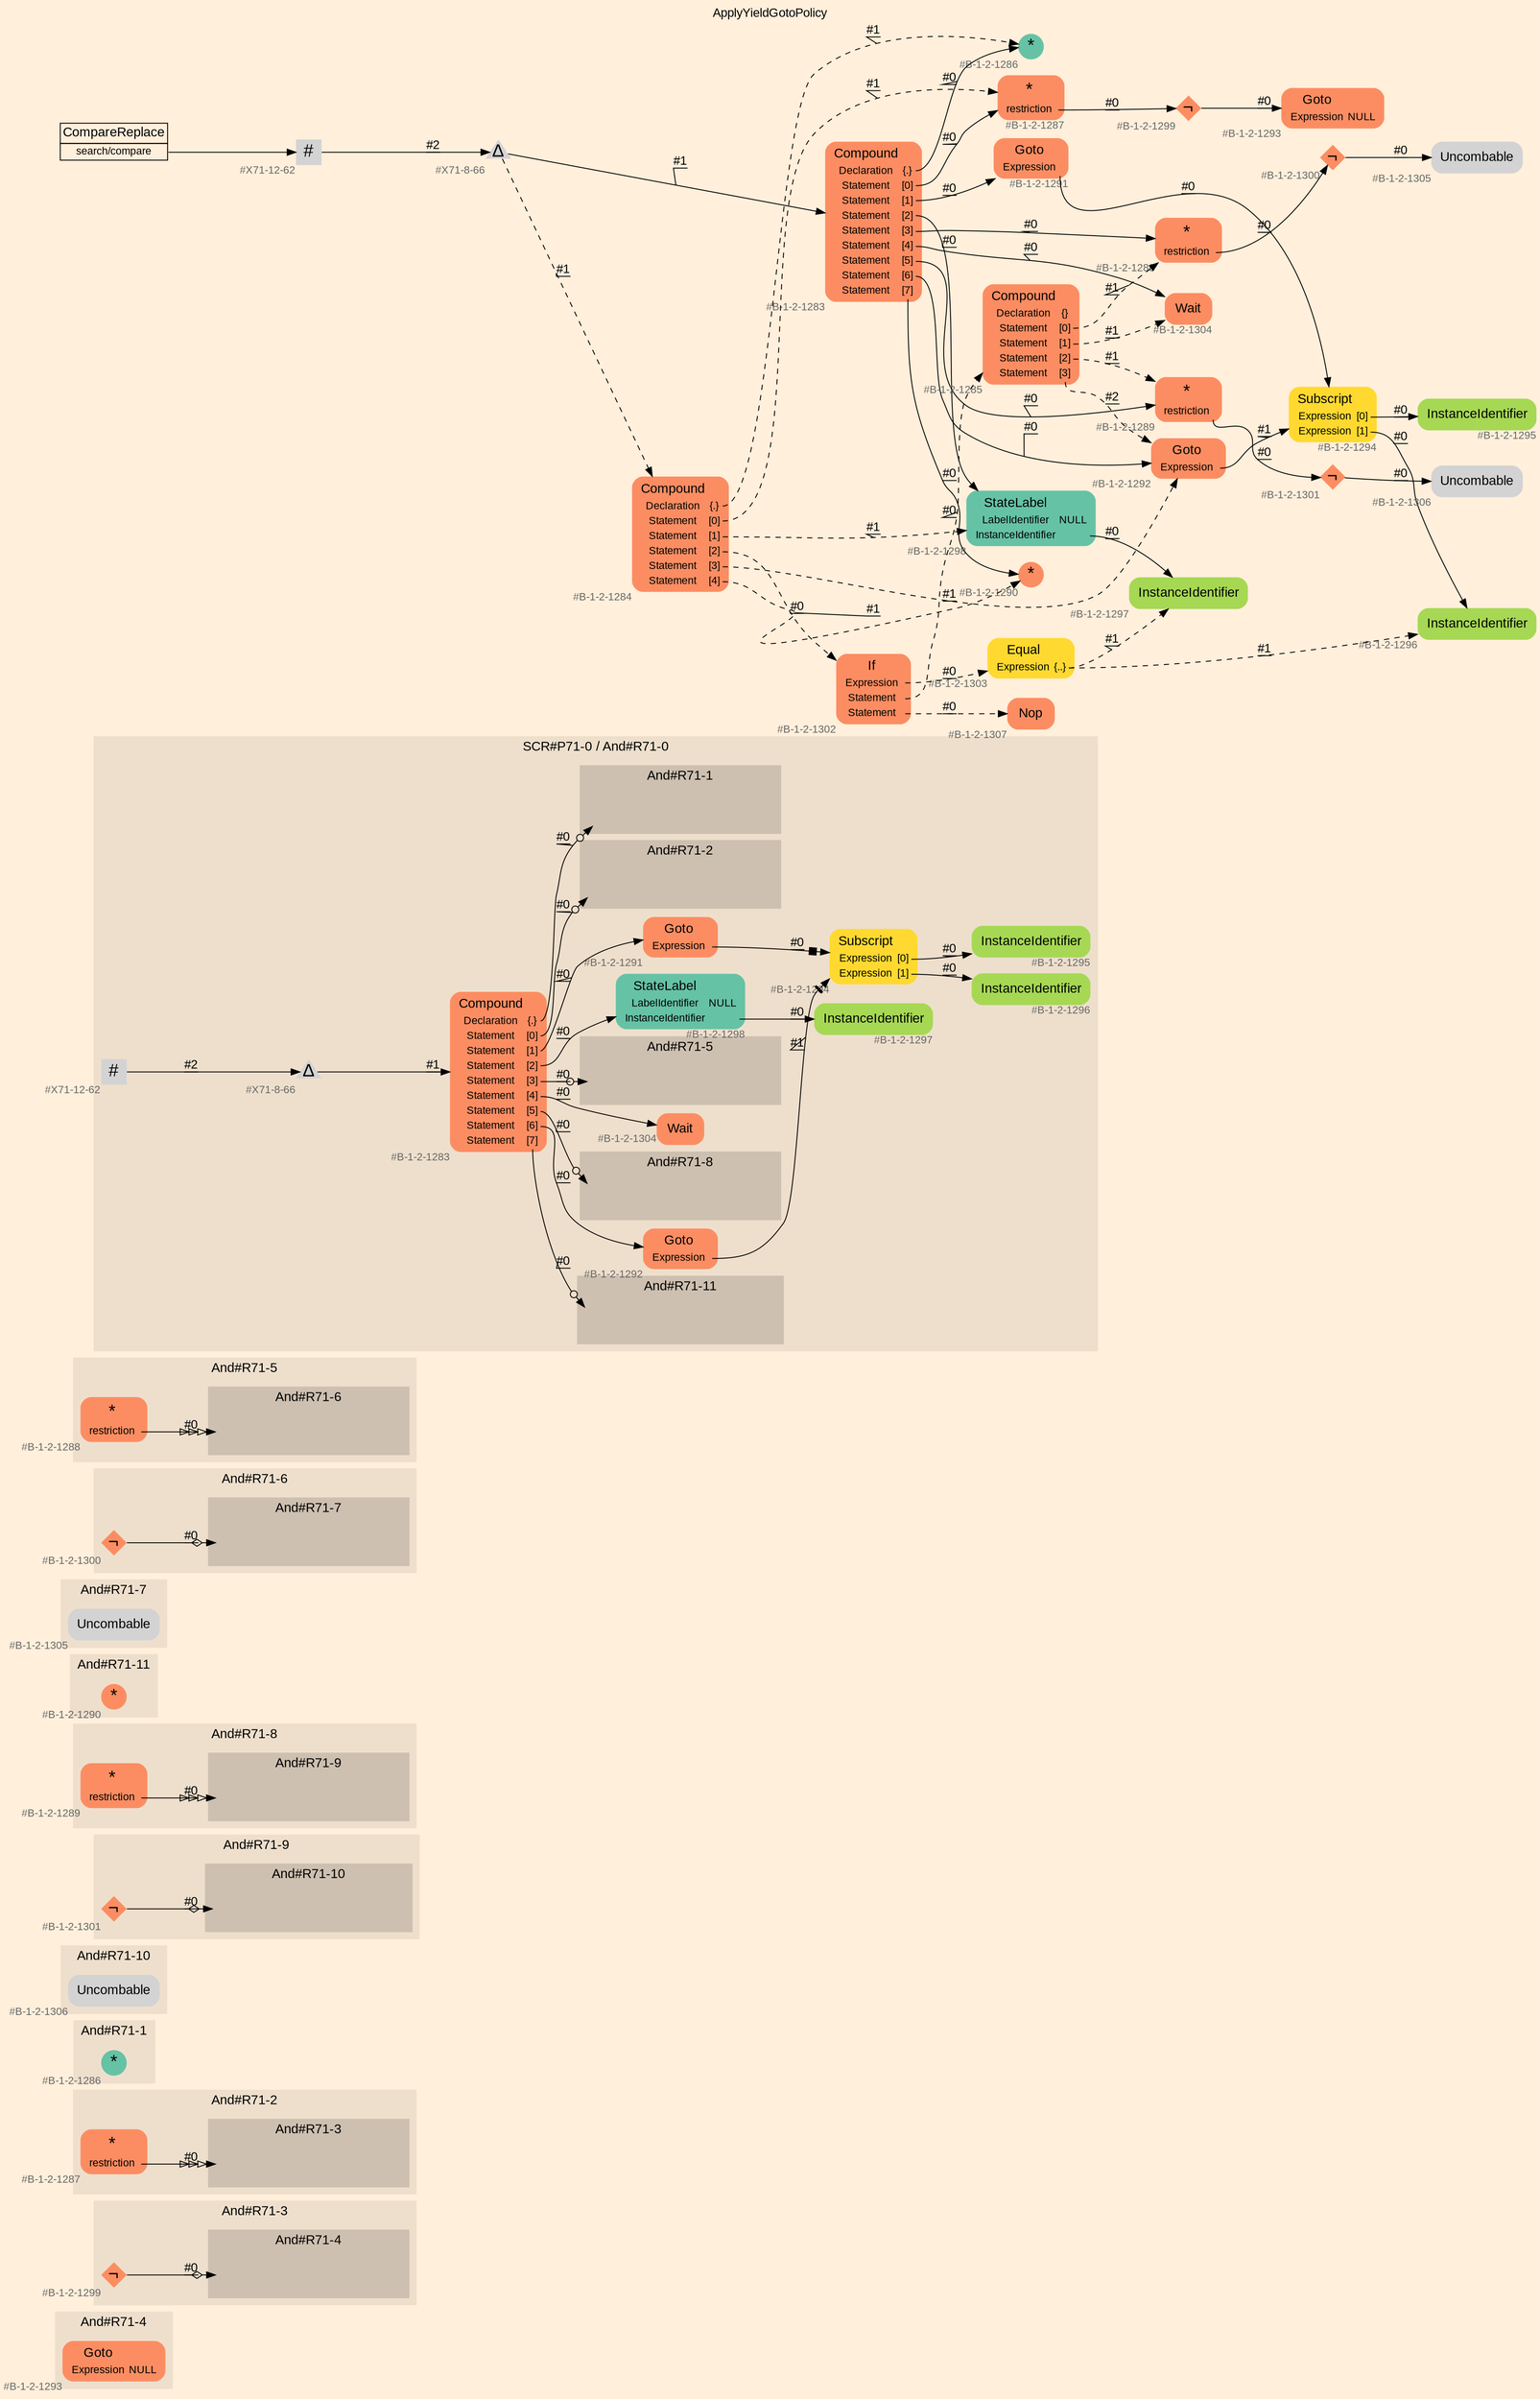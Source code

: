 digraph "ApplyYieldGotoPolicy" {
label = "ApplyYieldGotoPolicy"
labelloc = t
graph [
    rankdir = "LR"
    ranksep = 0.3
    bgcolor = antiquewhite1
    color = black
    fontcolor = black
    fontname = "Arial"
];
node [
    fontname = "Arial"
];
edge [
    fontname = "Arial"
];

// -------------------- figure And#R71-4 --------------------
// -------- region And#R71-4 ----------
subgraph "clusterAnd#R71-4" {
    label = "And#R71-4"
    style = "filled"
    color = antiquewhite2
    fontsize = "15"
    // -------- block And#R71-4/#B-1-2-1293 ----------
    "And#R71-4/#B-1-2-1293" [
        fillcolor = "/set28/2"
        xlabel = "#B-1-2-1293"
        fontsize = "12"
        fontcolor = grey40
        shape = "plaintext"
        label = <<TABLE BORDER="0" CELLBORDER="0" CELLSPACING="0">
         <TR><TD><FONT COLOR="black" POINT-SIZE="15">Goto</FONT></TD></TR>
         <TR><TD><FONT COLOR="black" POINT-SIZE="12">Expression</FONT></TD><TD PORT="port0"><FONT COLOR="black" POINT-SIZE="12">NULL</FONT></TD></TR>
        </TABLE>>
        style = "rounded,filled"
    ];
    
}


// -------------------- figure And#R71-3 --------------------
// -------- region And#R71-3 ----------
subgraph "clusterAnd#R71-3" {
    label = "And#R71-3"
    style = "filled"
    color = antiquewhite2
    fontsize = "15"
    // -------- block And#R71-3/#B-1-2-1299 ----------
    "And#R71-3/#B-1-2-1299" [
        fillcolor = "/set28/2"
        xlabel = "#B-1-2-1299"
        fontsize = "12"
        fontcolor = grey40
        shape = "diamond"
        label = <<FONT COLOR="black" POINT-SIZE="20">¬</FONT>>
        style = "filled"
        penwidth = 0.0
        fixedsize = true
        width = 0.4
        height = 0.4
    ];
    
    // -------- region And#R71-3/And#R71-4 ----------
    subgraph "clusterAnd#R71-3/And#R71-4" {
        label = "And#R71-4"
        style = "filled"
        color = antiquewhite3
        fontsize = "15"
        // -------- block And#R71-3/And#R71-4/#B-1-2-1293 ----------
        "And#R71-3/And#R71-4/#B-1-2-1293" [
            fillcolor = "/set28/2"
            xlabel = "#B-1-2-1293"
            fontsize = "12"
            fontcolor = grey40
            shape = "none"
            style = "invisible"
        ];
        
    }
    
}

"And#R71-3/#B-1-2-1299" -> "And#R71-3/And#R71-4/#B-1-2-1293" [
    arrowhead="normalnoneodiamond"
    label = "#0"
    decorate = true
    color = black
    fontcolor = black
];


// -------------------- figure And#R71-2 --------------------
// -------- region And#R71-2 ----------
subgraph "clusterAnd#R71-2" {
    label = "And#R71-2"
    style = "filled"
    color = antiquewhite2
    fontsize = "15"
    // -------- block And#R71-2/#B-1-2-1287 ----------
    "And#R71-2/#B-1-2-1287" [
        fillcolor = "/set28/2"
        xlabel = "#B-1-2-1287"
        fontsize = "12"
        fontcolor = grey40
        shape = "plaintext"
        label = <<TABLE BORDER="0" CELLBORDER="0" CELLSPACING="0">
         <TR><TD><FONT COLOR="black" POINT-SIZE="20">*</FONT></TD></TR>
         <TR><TD><FONT COLOR="black" POINT-SIZE="12">restriction</FONT></TD><TD PORT="port0"></TD></TR>
        </TABLE>>
        style = "rounded,filled"
    ];
    
    // -------- region And#R71-2/And#R71-3 ----------
    subgraph "clusterAnd#R71-2/And#R71-3" {
        label = "And#R71-3"
        style = "filled"
        color = antiquewhite3
        fontsize = "15"
        // -------- block And#R71-2/And#R71-3/#B-1-2-1299 ----------
        "And#R71-2/And#R71-3/#B-1-2-1299" [
            fillcolor = "/set28/2"
            xlabel = "#B-1-2-1299"
            fontsize = "12"
            fontcolor = grey40
            shape = "none"
            style = "invisible"
        ];
        
    }
    
}

"And#R71-2/#B-1-2-1287":port0 -> "And#R71-2/And#R71-3/#B-1-2-1299" [
    arrowhead="normalonormalonormalonormal"
    label = "#0"
    decorate = true
    color = black
    fontcolor = black
];


// -------------------- figure And#R71-1 --------------------
// -------- region And#R71-1 ----------
subgraph "clusterAnd#R71-1" {
    label = "And#R71-1"
    style = "filled"
    color = antiquewhite2
    fontsize = "15"
    // -------- block And#R71-1/#B-1-2-1286 ----------
    "And#R71-1/#B-1-2-1286" [
        fillcolor = "/set28/1"
        xlabel = "#B-1-2-1286"
        fontsize = "12"
        fontcolor = grey40
        shape = "circle"
        label = <<FONT COLOR="black" POINT-SIZE="20">*</FONT>>
        style = "filled"
        penwidth = 0.0
        fixedsize = true
        width = 0.4
        height = 0.4
    ];
    
}


// -------------------- figure And#R71-10 --------------------
// -------- region And#R71-10 ----------
subgraph "clusterAnd#R71-10" {
    label = "And#R71-10"
    style = "filled"
    color = antiquewhite2
    fontsize = "15"
    // -------- block And#R71-10/#B-1-2-1306 ----------
    "And#R71-10/#B-1-2-1306" [
        xlabel = "#B-1-2-1306"
        fontsize = "12"
        fontcolor = grey40
        shape = "plaintext"
        label = <<TABLE BORDER="0" CELLBORDER="0" CELLSPACING="0">
         <TR><TD><FONT COLOR="black" POINT-SIZE="15">Uncombable</FONT></TD></TR>
        </TABLE>>
        style = "rounded,filled"
    ];
    
}


// -------------------- figure And#R71-9 --------------------
// -------- region And#R71-9 ----------
subgraph "clusterAnd#R71-9" {
    label = "And#R71-9"
    style = "filled"
    color = antiquewhite2
    fontsize = "15"
    // -------- block And#R71-9/#B-1-2-1301 ----------
    "And#R71-9/#B-1-2-1301" [
        fillcolor = "/set28/2"
        xlabel = "#B-1-2-1301"
        fontsize = "12"
        fontcolor = grey40
        shape = "diamond"
        label = <<FONT COLOR="black" POINT-SIZE="20">¬</FONT>>
        style = "filled"
        penwidth = 0.0
        fixedsize = true
        width = 0.4
        height = 0.4
    ];
    
    // -------- region And#R71-9/And#R71-10 ----------
    subgraph "clusterAnd#R71-9/And#R71-10" {
        label = "And#R71-10"
        style = "filled"
        color = antiquewhite3
        fontsize = "15"
        // -------- block And#R71-9/And#R71-10/#B-1-2-1306 ----------
        "And#R71-9/And#R71-10/#B-1-2-1306" [
            xlabel = "#B-1-2-1306"
            fontsize = "12"
            fontcolor = grey40
            shape = "none"
            style = "invisible"
        ];
        
    }
    
}

"And#R71-9/#B-1-2-1301" -> "And#R71-9/And#R71-10/#B-1-2-1306" [
    arrowhead="normalnoneodiamond"
    label = "#0"
    decorate = true
    color = black
    fontcolor = black
];


// -------------------- figure And#R71-8 --------------------
// -------- region And#R71-8 ----------
subgraph "clusterAnd#R71-8" {
    label = "And#R71-8"
    style = "filled"
    color = antiquewhite2
    fontsize = "15"
    // -------- block And#R71-8/#B-1-2-1289 ----------
    "And#R71-8/#B-1-2-1289" [
        fillcolor = "/set28/2"
        xlabel = "#B-1-2-1289"
        fontsize = "12"
        fontcolor = grey40
        shape = "plaintext"
        label = <<TABLE BORDER="0" CELLBORDER="0" CELLSPACING="0">
         <TR><TD><FONT COLOR="black" POINT-SIZE="20">*</FONT></TD></TR>
         <TR><TD><FONT COLOR="black" POINT-SIZE="12">restriction</FONT></TD><TD PORT="port0"></TD></TR>
        </TABLE>>
        style = "rounded,filled"
    ];
    
    // -------- region And#R71-8/And#R71-9 ----------
    subgraph "clusterAnd#R71-8/And#R71-9" {
        label = "And#R71-9"
        style = "filled"
        color = antiquewhite3
        fontsize = "15"
        // -------- block And#R71-8/And#R71-9/#B-1-2-1301 ----------
        "And#R71-8/And#R71-9/#B-1-2-1301" [
            fillcolor = "/set28/2"
            xlabel = "#B-1-2-1301"
            fontsize = "12"
            fontcolor = grey40
            shape = "none"
            style = "invisible"
        ];
        
    }
    
}

"And#R71-8/#B-1-2-1289":port0 -> "And#R71-8/And#R71-9/#B-1-2-1301" [
    arrowhead="normalonormalonormalonormal"
    label = "#0"
    decorate = true
    color = black
    fontcolor = black
];


// -------------------- figure And#R71-11 --------------------
// -------- region And#R71-11 ----------
subgraph "clusterAnd#R71-11" {
    label = "And#R71-11"
    style = "filled"
    color = antiquewhite2
    fontsize = "15"
    // -------- block And#R71-11/#B-1-2-1290 ----------
    "And#R71-11/#B-1-2-1290" [
        fillcolor = "/set28/2"
        xlabel = "#B-1-2-1290"
        fontsize = "12"
        fontcolor = grey40
        shape = "circle"
        label = <<FONT COLOR="black" POINT-SIZE="20">*</FONT>>
        style = "filled"
        penwidth = 0.0
        fixedsize = true
        width = 0.4
        height = 0.4
    ];
    
}


// -------------------- figure And#R71-7 --------------------
// -------- region And#R71-7 ----------
subgraph "clusterAnd#R71-7" {
    label = "And#R71-7"
    style = "filled"
    color = antiquewhite2
    fontsize = "15"
    // -------- block And#R71-7/#B-1-2-1305 ----------
    "And#R71-7/#B-1-2-1305" [
        xlabel = "#B-1-2-1305"
        fontsize = "12"
        fontcolor = grey40
        shape = "plaintext"
        label = <<TABLE BORDER="0" CELLBORDER="0" CELLSPACING="0">
         <TR><TD><FONT COLOR="black" POINT-SIZE="15">Uncombable</FONT></TD></TR>
        </TABLE>>
        style = "rounded,filled"
    ];
    
}


// -------------------- figure And#R71-6 --------------------
// -------- region And#R71-6 ----------
subgraph "clusterAnd#R71-6" {
    label = "And#R71-6"
    style = "filled"
    color = antiquewhite2
    fontsize = "15"
    // -------- block And#R71-6/#B-1-2-1300 ----------
    "And#R71-6/#B-1-2-1300" [
        fillcolor = "/set28/2"
        xlabel = "#B-1-2-1300"
        fontsize = "12"
        fontcolor = grey40
        shape = "diamond"
        label = <<FONT COLOR="black" POINT-SIZE="20">¬</FONT>>
        style = "filled"
        penwidth = 0.0
        fixedsize = true
        width = 0.4
        height = 0.4
    ];
    
    // -------- region And#R71-6/And#R71-7 ----------
    subgraph "clusterAnd#R71-6/And#R71-7" {
        label = "And#R71-7"
        style = "filled"
        color = antiquewhite3
        fontsize = "15"
        // -------- block And#R71-6/And#R71-7/#B-1-2-1305 ----------
        "And#R71-6/And#R71-7/#B-1-2-1305" [
            xlabel = "#B-1-2-1305"
            fontsize = "12"
            fontcolor = grey40
            shape = "none"
            style = "invisible"
        ];
        
    }
    
}

"And#R71-6/#B-1-2-1300" -> "And#R71-6/And#R71-7/#B-1-2-1305" [
    arrowhead="normalnoneodiamond"
    label = "#0"
    decorate = true
    color = black
    fontcolor = black
];


// -------------------- figure And#R71-5 --------------------
// -------- region And#R71-5 ----------
subgraph "clusterAnd#R71-5" {
    label = "And#R71-5"
    style = "filled"
    color = antiquewhite2
    fontsize = "15"
    // -------- block And#R71-5/#B-1-2-1288 ----------
    "And#R71-5/#B-1-2-1288" [
        fillcolor = "/set28/2"
        xlabel = "#B-1-2-1288"
        fontsize = "12"
        fontcolor = grey40
        shape = "plaintext"
        label = <<TABLE BORDER="0" CELLBORDER="0" CELLSPACING="0">
         <TR><TD><FONT COLOR="black" POINT-SIZE="20">*</FONT></TD></TR>
         <TR><TD><FONT COLOR="black" POINT-SIZE="12">restriction</FONT></TD><TD PORT="port0"></TD></TR>
        </TABLE>>
        style = "rounded,filled"
    ];
    
    // -------- region And#R71-5/And#R71-6 ----------
    subgraph "clusterAnd#R71-5/And#R71-6" {
        label = "And#R71-6"
        style = "filled"
        color = antiquewhite3
        fontsize = "15"
        // -------- block And#R71-5/And#R71-6/#B-1-2-1300 ----------
        "And#R71-5/And#R71-6/#B-1-2-1300" [
            fillcolor = "/set28/2"
            xlabel = "#B-1-2-1300"
            fontsize = "12"
            fontcolor = grey40
            shape = "none"
            style = "invisible"
        ];
        
    }
    
}

"And#R71-5/#B-1-2-1288":port0 -> "And#R71-5/And#R71-6/#B-1-2-1300" [
    arrowhead="normalonormalonormalonormal"
    label = "#0"
    decorate = true
    color = black
    fontcolor = black
];


// -------------------- figure And#R71-0 --------------------
// -------- region And#R71-0 ----------
subgraph "clusterAnd#R71-0" {
    label = "SCR#P71-0 / And#R71-0"
    style = "filled"
    color = antiquewhite2
    fontsize = "15"
    // -------- block And#R71-0/#B-1-2-1297 ----------
    "And#R71-0/#B-1-2-1297" [
        fillcolor = "/set28/5"
        xlabel = "#B-1-2-1297"
        fontsize = "12"
        fontcolor = grey40
        shape = "plaintext"
        label = <<TABLE BORDER="0" CELLBORDER="0" CELLSPACING="0">
         <TR><TD><FONT COLOR="black" POINT-SIZE="15">InstanceIdentifier</FONT></TD></TR>
        </TABLE>>
        style = "rounded,filled"
    ];
    
    // -------- block And#R71-0/#B-1-2-1296 ----------
    "And#R71-0/#B-1-2-1296" [
        fillcolor = "/set28/5"
        xlabel = "#B-1-2-1296"
        fontsize = "12"
        fontcolor = grey40
        shape = "plaintext"
        label = <<TABLE BORDER="0" CELLBORDER="0" CELLSPACING="0">
         <TR><TD><FONT COLOR="black" POINT-SIZE="15">InstanceIdentifier</FONT></TD></TR>
        </TABLE>>
        style = "rounded,filled"
    ];
    
    // -------- block And#R71-0/#B-1-2-1295 ----------
    "And#R71-0/#B-1-2-1295" [
        fillcolor = "/set28/5"
        xlabel = "#B-1-2-1295"
        fontsize = "12"
        fontcolor = grey40
        shape = "plaintext"
        label = <<TABLE BORDER="0" CELLBORDER="0" CELLSPACING="0">
         <TR><TD><FONT COLOR="black" POINT-SIZE="15">InstanceIdentifier</FONT></TD></TR>
        </TABLE>>
        style = "rounded,filled"
    ];
    
    // -------- block And#R71-0/#B-1-2-1298 ----------
    "And#R71-0/#B-1-2-1298" [
        fillcolor = "/set28/1"
        xlabel = "#B-1-2-1298"
        fontsize = "12"
        fontcolor = grey40
        shape = "plaintext"
        label = <<TABLE BORDER="0" CELLBORDER="0" CELLSPACING="0">
         <TR><TD><FONT COLOR="black" POINT-SIZE="15">StateLabel</FONT></TD></TR>
         <TR><TD><FONT COLOR="black" POINT-SIZE="12">LabelIdentifier</FONT></TD><TD PORT="port0"><FONT COLOR="black" POINT-SIZE="12">NULL</FONT></TD></TR>
         <TR><TD><FONT COLOR="black" POINT-SIZE="12">InstanceIdentifier</FONT></TD><TD PORT="port1"></TD></TR>
        </TABLE>>
        style = "rounded,filled"
    ];
    
    // -------- block And#R71-0/#X71-8-66 ----------
    "And#R71-0/#X71-8-66" [
        xlabel = "#X71-8-66"
        fontsize = "12"
        fontcolor = grey40
        shape = "triangle"
        label = <<FONT COLOR="black" POINT-SIZE="20">Δ</FONT>>
        style = "filled"
        penwidth = 0.0
        fixedsize = true
        width = 0.4
        height = 0.4
    ];
    
    // -------- block And#R71-0/#B-1-2-1292 ----------
    "And#R71-0/#B-1-2-1292" [
        fillcolor = "/set28/2"
        xlabel = "#B-1-2-1292"
        fontsize = "12"
        fontcolor = grey40
        shape = "plaintext"
        label = <<TABLE BORDER="0" CELLBORDER="0" CELLSPACING="0">
         <TR><TD><FONT COLOR="black" POINT-SIZE="15">Goto</FONT></TD></TR>
         <TR><TD><FONT COLOR="black" POINT-SIZE="12">Expression</FONT></TD><TD PORT="port0"></TD></TR>
        </TABLE>>
        style = "rounded,filled"
    ];
    
    // -------- block And#R71-0/#B-1-2-1291 ----------
    "And#R71-0/#B-1-2-1291" [
        fillcolor = "/set28/2"
        xlabel = "#B-1-2-1291"
        fontsize = "12"
        fontcolor = grey40
        shape = "plaintext"
        label = <<TABLE BORDER="0" CELLBORDER="0" CELLSPACING="0">
         <TR><TD><FONT COLOR="black" POINT-SIZE="15">Goto</FONT></TD></TR>
         <TR><TD><FONT COLOR="black" POINT-SIZE="12">Expression</FONT></TD><TD PORT="port0"></TD></TR>
        </TABLE>>
        style = "rounded,filled"
    ];
    
    // -------- block And#R71-0/#B-1-2-1283 ----------
    "And#R71-0/#B-1-2-1283" [
        fillcolor = "/set28/2"
        xlabel = "#B-1-2-1283"
        fontsize = "12"
        fontcolor = grey40
        shape = "plaintext"
        label = <<TABLE BORDER="0" CELLBORDER="0" CELLSPACING="0">
         <TR><TD><FONT COLOR="black" POINT-SIZE="15">Compound</FONT></TD></TR>
         <TR><TD><FONT COLOR="black" POINT-SIZE="12">Declaration</FONT></TD><TD PORT="port0"><FONT COLOR="black" POINT-SIZE="12">{.}</FONT></TD></TR>
         <TR><TD><FONT COLOR="black" POINT-SIZE="12">Statement</FONT></TD><TD PORT="port1"><FONT COLOR="black" POINT-SIZE="12">[0]</FONT></TD></TR>
         <TR><TD><FONT COLOR="black" POINT-SIZE="12">Statement</FONT></TD><TD PORT="port2"><FONT COLOR="black" POINT-SIZE="12">[1]</FONT></TD></TR>
         <TR><TD><FONT COLOR="black" POINT-SIZE="12">Statement</FONT></TD><TD PORT="port3"><FONT COLOR="black" POINT-SIZE="12">[2]</FONT></TD></TR>
         <TR><TD><FONT COLOR="black" POINT-SIZE="12">Statement</FONT></TD><TD PORT="port4"><FONT COLOR="black" POINT-SIZE="12">[3]</FONT></TD></TR>
         <TR><TD><FONT COLOR="black" POINT-SIZE="12">Statement</FONT></TD><TD PORT="port5"><FONT COLOR="black" POINT-SIZE="12">[4]</FONT></TD></TR>
         <TR><TD><FONT COLOR="black" POINT-SIZE="12">Statement</FONT></TD><TD PORT="port6"><FONT COLOR="black" POINT-SIZE="12">[5]</FONT></TD></TR>
         <TR><TD><FONT COLOR="black" POINT-SIZE="12">Statement</FONT></TD><TD PORT="port7"><FONT COLOR="black" POINT-SIZE="12">[6]</FONT></TD></TR>
         <TR><TD><FONT COLOR="black" POINT-SIZE="12">Statement</FONT></TD><TD PORT="port8"><FONT COLOR="black" POINT-SIZE="12">[7]</FONT></TD></TR>
        </TABLE>>
        style = "rounded,filled"
    ];
    
    // -------- block And#R71-0/#B-1-2-1294 ----------
    "And#R71-0/#B-1-2-1294" [
        fillcolor = "/set28/6"
        xlabel = "#B-1-2-1294"
        fontsize = "12"
        fontcolor = grey40
        shape = "plaintext"
        label = <<TABLE BORDER="0" CELLBORDER="0" CELLSPACING="0">
         <TR><TD><FONT COLOR="black" POINT-SIZE="15">Subscript</FONT></TD></TR>
         <TR><TD><FONT COLOR="black" POINT-SIZE="12">Expression</FONT></TD><TD PORT="port0"><FONT COLOR="black" POINT-SIZE="12">[0]</FONT></TD></TR>
         <TR><TD><FONT COLOR="black" POINT-SIZE="12">Expression</FONT></TD><TD PORT="port1"><FONT COLOR="black" POINT-SIZE="12">[1]</FONT></TD></TR>
        </TABLE>>
        style = "rounded,filled"
    ];
    
    // -------- block And#R71-0/#X71-12-62 ----------
    "And#R71-0/#X71-12-62" [
        xlabel = "#X71-12-62"
        fontsize = "12"
        fontcolor = grey40
        shape = "square"
        label = <<FONT COLOR="black" POINT-SIZE="20">#</FONT>>
        style = "filled"
        penwidth = 0.0
        fixedsize = true
        width = 0.4
        height = 0.4
    ];
    
    // -------- block And#R71-0/#B-1-2-1304 ----------
    "And#R71-0/#B-1-2-1304" [
        fillcolor = "/set28/2"
        xlabel = "#B-1-2-1304"
        fontsize = "12"
        fontcolor = grey40
        shape = "plaintext"
        label = <<TABLE BORDER="0" CELLBORDER="0" CELLSPACING="0">
         <TR><TD><FONT COLOR="black" POINT-SIZE="15">Wait</FONT></TD></TR>
        </TABLE>>
        style = "rounded,filled"
    ];
    
    // -------- region And#R71-0/And#R71-1 ----------
    subgraph "clusterAnd#R71-0/And#R71-1" {
        label = "And#R71-1"
        style = "filled"
        color = antiquewhite3
        fontsize = "15"
        // -------- block And#R71-0/And#R71-1/#B-1-2-1286 ----------
        "And#R71-0/And#R71-1/#B-1-2-1286" [
            fillcolor = "/set28/1"
            xlabel = "#B-1-2-1286"
            fontsize = "12"
            fontcolor = grey40
            shape = "none"
            style = "invisible"
        ];
        
    }
    
    // -------- region And#R71-0/And#R71-2 ----------
    subgraph "clusterAnd#R71-0/And#R71-2" {
        label = "And#R71-2"
        style = "filled"
        color = antiquewhite3
        fontsize = "15"
        // -------- block And#R71-0/And#R71-2/#B-1-2-1287 ----------
        "And#R71-0/And#R71-2/#B-1-2-1287" [
            fillcolor = "/set28/2"
            xlabel = "#B-1-2-1287"
            fontsize = "12"
            fontcolor = grey40
            shape = "none"
            style = "invisible"
        ];
        
    }
    
    // -------- region And#R71-0/And#R71-5 ----------
    subgraph "clusterAnd#R71-0/And#R71-5" {
        label = "And#R71-5"
        style = "filled"
        color = antiquewhite3
        fontsize = "15"
        // -------- block And#R71-0/And#R71-5/#B-1-2-1288 ----------
        "And#R71-0/And#R71-5/#B-1-2-1288" [
            fillcolor = "/set28/2"
            xlabel = "#B-1-2-1288"
            fontsize = "12"
            fontcolor = grey40
            shape = "none"
            style = "invisible"
        ];
        
    }
    
    // -------- region And#R71-0/And#R71-8 ----------
    subgraph "clusterAnd#R71-0/And#R71-8" {
        label = "And#R71-8"
        style = "filled"
        color = antiquewhite3
        fontsize = "15"
        // -------- block And#R71-0/And#R71-8/#B-1-2-1289 ----------
        "And#R71-0/And#R71-8/#B-1-2-1289" [
            fillcolor = "/set28/2"
            xlabel = "#B-1-2-1289"
            fontsize = "12"
            fontcolor = grey40
            shape = "none"
            style = "invisible"
        ];
        
    }
    
    // -------- region And#R71-0/And#R71-11 ----------
    subgraph "clusterAnd#R71-0/And#R71-11" {
        label = "And#R71-11"
        style = "filled"
        color = antiquewhite3
        fontsize = "15"
        // -------- block And#R71-0/And#R71-11/#B-1-2-1290 ----------
        "And#R71-0/And#R71-11/#B-1-2-1290" [
            fillcolor = "/set28/2"
            xlabel = "#B-1-2-1290"
            fontsize = "12"
            fontcolor = grey40
            shape = "none"
            style = "invisible"
        ];
        
    }
    
}

"And#R71-0/#B-1-2-1298":port1 -> "And#R71-0/#B-1-2-1297" [
    label = "#0"
    decorate = true
    color = black
    fontcolor = black
];

"And#R71-0/#X71-8-66" -> "And#R71-0/#B-1-2-1283" [
    label = "#1"
    decorate = true
    color = black
    fontcolor = black
];

"And#R71-0/#B-1-2-1292":port0 -> "And#R71-0/#B-1-2-1294" [
    arrowhead="normalnonetee"
    label = "#1"
    decorate = true
    color = black
    fontcolor = black
];

"And#R71-0/#B-1-2-1291":port0 -> "And#R71-0/#B-1-2-1294" [
    arrowhead="normalnonebox"
    label = "#0"
    decorate = true
    color = black
    fontcolor = black
];

"And#R71-0/#B-1-2-1283":port0 -> "And#R71-0/And#R71-1/#B-1-2-1286" [
    arrowhead="normalnoneodot"
    label = "#0"
    decorate = true
    color = black
    fontcolor = black
];

"And#R71-0/#B-1-2-1283":port1 -> "And#R71-0/And#R71-2/#B-1-2-1287" [
    arrowhead="normalnoneodot"
    label = "#0"
    decorate = true
    color = black
    fontcolor = black
];

"And#R71-0/#B-1-2-1283":port2 -> "And#R71-0/#B-1-2-1291" [
    label = "#0"
    decorate = true
    color = black
    fontcolor = black
];

"And#R71-0/#B-1-2-1283":port3 -> "And#R71-0/#B-1-2-1298" [
    label = "#0"
    decorate = true
    color = black
    fontcolor = black
];

"And#R71-0/#B-1-2-1283":port4 -> "And#R71-0/And#R71-5/#B-1-2-1288" [
    arrowhead="normalnoneodot"
    label = "#0"
    decorate = true
    color = black
    fontcolor = black
];

"And#R71-0/#B-1-2-1283":port5 -> "And#R71-0/#B-1-2-1304" [
    label = "#0"
    decorate = true
    color = black
    fontcolor = black
];

"And#R71-0/#B-1-2-1283":port6 -> "And#R71-0/And#R71-8/#B-1-2-1289" [
    arrowhead="normalnoneodot"
    label = "#0"
    decorate = true
    color = black
    fontcolor = black
];

"And#R71-0/#B-1-2-1283":port7 -> "And#R71-0/#B-1-2-1292" [
    label = "#0"
    decorate = true
    color = black
    fontcolor = black
];

"And#R71-0/#B-1-2-1283":port8 -> "And#R71-0/And#R71-11/#B-1-2-1290" [
    arrowhead="normalnoneodot"
    label = "#0"
    decorate = true
    color = black
    fontcolor = black
];

"And#R71-0/#B-1-2-1294":port0 -> "And#R71-0/#B-1-2-1295" [
    label = "#0"
    decorate = true
    color = black
    fontcolor = black
];

"And#R71-0/#B-1-2-1294":port1 -> "And#R71-0/#B-1-2-1296" [
    label = "#0"
    decorate = true
    color = black
    fontcolor = black
];

"And#R71-0/#X71-12-62" -> "And#R71-0/#X71-8-66" [
    label = "#2"
    decorate = true
    color = black
    fontcolor = black
];


// -------------------- transformation figure --------------------
// -------- block CR#X71-10-71 ----------
"CR#X71-10-71" [
    fillcolor = antiquewhite1
    fontsize = "12"
    fontcolor = grey40
    shape = "plaintext"
    label = <<TABLE BORDER="0" CELLBORDER="1" CELLSPACING="0">
     <TR><TD><FONT COLOR="black" POINT-SIZE="15">CompareReplace</FONT></TD></TR>
     <TR><TD PORT="port0"><FONT COLOR="black" POINT-SIZE="12">search/compare</FONT></TD></TR>
    </TABLE>>
    style = "filled"
    color = black
];

// -------- block #X71-12-62 ----------
"#X71-12-62" [
    xlabel = "#X71-12-62"
    fontsize = "12"
    fontcolor = grey40
    shape = "square"
    label = <<FONT COLOR="black" POINT-SIZE="20">#</FONT>>
    style = "filled"
    penwidth = 0.0
    fixedsize = true
    width = 0.4
    height = 0.4
];

// -------- block #X71-8-66 ----------
"#X71-8-66" [
    xlabel = "#X71-8-66"
    fontsize = "12"
    fontcolor = grey40
    shape = "triangle"
    label = <<FONT COLOR="black" POINT-SIZE="20">Δ</FONT>>
    style = "filled"
    penwidth = 0.0
    fixedsize = true
    width = 0.4
    height = 0.4
];

// -------- block #B-1-2-1283 ----------
"#B-1-2-1283" [
    fillcolor = "/set28/2"
    xlabel = "#B-1-2-1283"
    fontsize = "12"
    fontcolor = grey40
    shape = "plaintext"
    label = <<TABLE BORDER="0" CELLBORDER="0" CELLSPACING="0">
     <TR><TD><FONT COLOR="black" POINT-SIZE="15">Compound</FONT></TD></TR>
     <TR><TD><FONT COLOR="black" POINT-SIZE="12">Declaration</FONT></TD><TD PORT="port0"><FONT COLOR="black" POINT-SIZE="12">{.}</FONT></TD></TR>
     <TR><TD><FONT COLOR="black" POINT-SIZE="12">Statement</FONT></TD><TD PORT="port1"><FONT COLOR="black" POINT-SIZE="12">[0]</FONT></TD></TR>
     <TR><TD><FONT COLOR="black" POINT-SIZE="12">Statement</FONT></TD><TD PORT="port2"><FONT COLOR="black" POINT-SIZE="12">[1]</FONT></TD></TR>
     <TR><TD><FONT COLOR="black" POINT-SIZE="12">Statement</FONT></TD><TD PORT="port3"><FONT COLOR="black" POINT-SIZE="12">[2]</FONT></TD></TR>
     <TR><TD><FONT COLOR="black" POINT-SIZE="12">Statement</FONT></TD><TD PORT="port4"><FONT COLOR="black" POINT-SIZE="12">[3]</FONT></TD></TR>
     <TR><TD><FONT COLOR="black" POINT-SIZE="12">Statement</FONT></TD><TD PORT="port5"><FONT COLOR="black" POINT-SIZE="12">[4]</FONT></TD></TR>
     <TR><TD><FONT COLOR="black" POINT-SIZE="12">Statement</FONT></TD><TD PORT="port6"><FONT COLOR="black" POINT-SIZE="12">[5]</FONT></TD></TR>
     <TR><TD><FONT COLOR="black" POINT-SIZE="12">Statement</FONT></TD><TD PORT="port7"><FONT COLOR="black" POINT-SIZE="12">[6]</FONT></TD></TR>
     <TR><TD><FONT COLOR="black" POINT-SIZE="12">Statement</FONT></TD><TD PORT="port8"><FONT COLOR="black" POINT-SIZE="12">[7]</FONT></TD></TR>
    </TABLE>>
    style = "rounded,filled"
];

// -------- block #B-1-2-1286 ----------
"#B-1-2-1286" [
    fillcolor = "/set28/1"
    xlabel = "#B-1-2-1286"
    fontsize = "12"
    fontcolor = grey40
    shape = "circle"
    label = <<FONT COLOR="black" POINT-SIZE="20">*</FONT>>
    style = "filled"
    penwidth = 0.0
    fixedsize = true
    width = 0.4
    height = 0.4
];

// -------- block #B-1-2-1287 ----------
"#B-1-2-1287" [
    fillcolor = "/set28/2"
    xlabel = "#B-1-2-1287"
    fontsize = "12"
    fontcolor = grey40
    shape = "plaintext"
    label = <<TABLE BORDER="0" CELLBORDER="0" CELLSPACING="0">
     <TR><TD><FONT COLOR="black" POINT-SIZE="20">*</FONT></TD></TR>
     <TR><TD><FONT COLOR="black" POINT-SIZE="12">restriction</FONT></TD><TD PORT="port0"></TD></TR>
    </TABLE>>
    style = "rounded,filled"
];

// -------- block #B-1-2-1299 ----------
"#B-1-2-1299" [
    fillcolor = "/set28/2"
    xlabel = "#B-1-2-1299"
    fontsize = "12"
    fontcolor = grey40
    shape = "diamond"
    label = <<FONT COLOR="black" POINT-SIZE="20">¬</FONT>>
    style = "filled"
    penwidth = 0.0
    fixedsize = true
    width = 0.4
    height = 0.4
];

// -------- block #B-1-2-1293 ----------
"#B-1-2-1293" [
    fillcolor = "/set28/2"
    xlabel = "#B-1-2-1293"
    fontsize = "12"
    fontcolor = grey40
    shape = "plaintext"
    label = <<TABLE BORDER="0" CELLBORDER="0" CELLSPACING="0">
     <TR><TD><FONT COLOR="black" POINT-SIZE="15">Goto</FONT></TD></TR>
     <TR><TD><FONT COLOR="black" POINT-SIZE="12">Expression</FONT></TD><TD PORT="port0"><FONT COLOR="black" POINT-SIZE="12">NULL</FONT></TD></TR>
    </TABLE>>
    style = "rounded,filled"
];

// -------- block #B-1-2-1291 ----------
"#B-1-2-1291" [
    fillcolor = "/set28/2"
    xlabel = "#B-1-2-1291"
    fontsize = "12"
    fontcolor = grey40
    shape = "plaintext"
    label = <<TABLE BORDER="0" CELLBORDER="0" CELLSPACING="0">
     <TR><TD><FONT COLOR="black" POINT-SIZE="15">Goto</FONT></TD></TR>
     <TR><TD><FONT COLOR="black" POINT-SIZE="12">Expression</FONT></TD><TD PORT="port0"></TD></TR>
    </TABLE>>
    style = "rounded,filled"
];

// -------- block #B-1-2-1294 ----------
"#B-1-2-1294" [
    fillcolor = "/set28/6"
    xlabel = "#B-1-2-1294"
    fontsize = "12"
    fontcolor = grey40
    shape = "plaintext"
    label = <<TABLE BORDER="0" CELLBORDER="0" CELLSPACING="0">
     <TR><TD><FONT COLOR="black" POINT-SIZE="15">Subscript</FONT></TD></TR>
     <TR><TD><FONT COLOR="black" POINT-SIZE="12">Expression</FONT></TD><TD PORT="port0"><FONT COLOR="black" POINT-SIZE="12">[0]</FONT></TD></TR>
     <TR><TD><FONT COLOR="black" POINT-SIZE="12">Expression</FONT></TD><TD PORT="port1"><FONT COLOR="black" POINT-SIZE="12">[1]</FONT></TD></TR>
    </TABLE>>
    style = "rounded,filled"
];

// -------- block #B-1-2-1295 ----------
"#B-1-2-1295" [
    fillcolor = "/set28/5"
    xlabel = "#B-1-2-1295"
    fontsize = "12"
    fontcolor = grey40
    shape = "plaintext"
    label = <<TABLE BORDER="0" CELLBORDER="0" CELLSPACING="0">
     <TR><TD><FONT COLOR="black" POINT-SIZE="15">InstanceIdentifier</FONT></TD></TR>
    </TABLE>>
    style = "rounded,filled"
];

// -------- block #B-1-2-1296 ----------
"#B-1-2-1296" [
    fillcolor = "/set28/5"
    xlabel = "#B-1-2-1296"
    fontsize = "12"
    fontcolor = grey40
    shape = "plaintext"
    label = <<TABLE BORDER="0" CELLBORDER="0" CELLSPACING="0">
     <TR><TD><FONT COLOR="black" POINT-SIZE="15">InstanceIdentifier</FONT></TD></TR>
    </TABLE>>
    style = "rounded,filled"
];

// -------- block #B-1-2-1298 ----------
"#B-1-2-1298" [
    fillcolor = "/set28/1"
    xlabel = "#B-1-2-1298"
    fontsize = "12"
    fontcolor = grey40
    shape = "plaintext"
    label = <<TABLE BORDER="0" CELLBORDER="0" CELLSPACING="0">
     <TR><TD><FONT COLOR="black" POINT-SIZE="15">StateLabel</FONT></TD></TR>
     <TR><TD><FONT COLOR="black" POINT-SIZE="12">LabelIdentifier</FONT></TD><TD PORT="port0"><FONT COLOR="black" POINT-SIZE="12">NULL</FONT></TD></TR>
     <TR><TD><FONT COLOR="black" POINT-SIZE="12">InstanceIdentifier</FONT></TD><TD PORT="port1"></TD></TR>
    </TABLE>>
    style = "rounded,filled"
];

// -------- block #B-1-2-1297 ----------
"#B-1-2-1297" [
    fillcolor = "/set28/5"
    xlabel = "#B-1-2-1297"
    fontsize = "12"
    fontcolor = grey40
    shape = "plaintext"
    label = <<TABLE BORDER="0" CELLBORDER="0" CELLSPACING="0">
     <TR><TD><FONT COLOR="black" POINT-SIZE="15">InstanceIdentifier</FONT></TD></TR>
    </TABLE>>
    style = "rounded,filled"
];

// -------- block #B-1-2-1288 ----------
"#B-1-2-1288" [
    fillcolor = "/set28/2"
    xlabel = "#B-1-2-1288"
    fontsize = "12"
    fontcolor = grey40
    shape = "plaintext"
    label = <<TABLE BORDER="0" CELLBORDER="0" CELLSPACING="0">
     <TR><TD><FONT COLOR="black" POINT-SIZE="20">*</FONT></TD></TR>
     <TR><TD><FONT COLOR="black" POINT-SIZE="12">restriction</FONT></TD><TD PORT="port0"></TD></TR>
    </TABLE>>
    style = "rounded,filled"
];

// -------- block #B-1-2-1300 ----------
"#B-1-2-1300" [
    fillcolor = "/set28/2"
    xlabel = "#B-1-2-1300"
    fontsize = "12"
    fontcolor = grey40
    shape = "diamond"
    label = <<FONT COLOR="black" POINT-SIZE="20">¬</FONT>>
    style = "filled"
    penwidth = 0.0
    fixedsize = true
    width = 0.4
    height = 0.4
];

// -------- block #B-1-2-1305 ----------
"#B-1-2-1305" [
    xlabel = "#B-1-2-1305"
    fontsize = "12"
    fontcolor = grey40
    shape = "plaintext"
    label = <<TABLE BORDER="0" CELLBORDER="0" CELLSPACING="0">
     <TR><TD><FONT COLOR="black" POINT-SIZE="15">Uncombable</FONT></TD></TR>
    </TABLE>>
    style = "rounded,filled"
];

// -------- block #B-1-2-1304 ----------
"#B-1-2-1304" [
    fillcolor = "/set28/2"
    xlabel = "#B-1-2-1304"
    fontsize = "12"
    fontcolor = grey40
    shape = "plaintext"
    label = <<TABLE BORDER="0" CELLBORDER="0" CELLSPACING="0">
     <TR><TD><FONT COLOR="black" POINT-SIZE="15">Wait</FONT></TD></TR>
    </TABLE>>
    style = "rounded,filled"
];

// -------- block #B-1-2-1289 ----------
"#B-1-2-1289" [
    fillcolor = "/set28/2"
    xlabel = "#B-1-2-1289"
    fontsize = "12"
    fontcolor = grey40
    shape = "plaintext"
    label = <<TABLE BORDER="0" CELLBORDER="0" CELLSPACING="0">
     <TR><TD><FONT COLOR="black" POINT-SIZE="20">*</FONT></TD></TR>
     <TR><TD><FONT COLOR="black" POINT-SIZE="12">restriction</FONT></TD><TD PORT="port0"></TD></TR>
    </TABLE>>
    style = "rounded,filled"
];

// -------- block #B-1-2-1301 ----------
"#B-1-2-1301" [
    fillcolor = "/set28/2"
    xlabel = "#B-1-2-1301"
    fontsize = "12"
    fontcolor = grey40
    shape = "diamond"
    label = <<FONT COLOR="black" POINT-SIZE="20">¬</FONT>>
    style = "filled"
    penwidth = 0.0
    fixedsize = true
    width = 0.4
    height = 0.4
];

// -------- block #B-1-2-1306 ----------
"#B-1-2-1306" [
    xlabel = "#B-1-2-1306"
    fontsize = "12"
    fontcolor = grey40
    shape = "plaintext"
    label = <<TABLE BORDER="0" CELLBORDER="0" CELLSPACING="0">
     <TR><TD><FONT COLOR="black" POINT-SIZE="15">Uncombable</FONT></TD></TR>
    </TABLE>>
    style = "rounded,filled"
];

// -------- block #B-1-2-1292 ----------
"#B-1-2-1292" [
    fillcolor = "/set28/2"
    xlabel = "#B-1-2-1292"
    fontsize = "12"
    fontcolor = grey40
    shape = "plaintext"
    label = <<TABLE BORDER="0" CELLBORDER="0" CELLSPACING="0">
     <TR><TD><FONT COLOR="black" POINT-SIZE="15">Goto</FONT></TD></TR>
     <TR><TD><FONT COLOR="black" POINT-SIZE="12">Expression</FONT></TD><TD PORT="port0"></TD></TR>
    </TABLE>>
    style = "rounded,filled"
];

// -------- block #B-1-2-1290 ----------
"#B-1-2-1290" [
    fillcolor = "/set28/2"
    xlabel = "#B-1-2-1290"
    fontsize = "12"
    fontcolor = grey40
    shape = "circle"
    label = <<FONT COLOR="black" POINT-SIZE="20">*</FONT>>
    style = "filled"
    penwidth = 0.0
    fixedsize = true
    width = 0.4
    height = 0.4
];

// -------- block #B-1-2-1284 ----------
"#B-1-2-1284" [
    fillcolor = "/set28/2"
    xlabel = "#B-1-2-1284"
    fontsize = "12"
    fontcolor = grey40
    shape = "plaintext"
    label = <<TABLE BORDER="0" CELLBORDER="0" CELLSPACING="0">
     <TR><TD><FONT COLOR="black" POINT-SIZE="15">Compound</FONT></TD></TR>
     <TR><TD><FONT COLOR="black" POINT-SIZE="12">Declaration</FONT></TD><TD PORT="port0"><FONT COLOR="black" POINT-SIZE="12">{.}</FONT></TD></TR>
     <TR><TD><FONT COLOR="black" POINT-SIZE="12">Statement</FONT></TD><TD PORT="port1"><FONT COLOR="black" POINT-SIZE="12">[0]</FONT></TD></TR>
     <TR><TD><FONT COLOR="black" POINT-SIZE="12">Statement</FONT></TD><TD PORT="port2"><FONT COLOR="black" POINT-SIZE="12">[1]</FONT></TD></TR>
     <TR><TD><FONT COLOR="black" POINT-SIZE="12">Statement</FONT></TD><TD PORT="port3"><FONT COLOR="black" POINT-SIZE="12">[2]</FONT></TD></TR>
     <TR><TD><FONT COLOR="black" POINT-SIZE="12">Statement</FONT></TD><TD PORT="port4"><FONT COLOR="black" POINT-SIZE="12">[3]</FONT></TD></TR>
     <TR><TD><FONT COLOR="black" POINT-SIZE="12">Statement</FONT></TD><TD PORT="port5"><FONT COLOR="black" POINT-SIZE="12">[4]</FONT></TD></TR>
    </TABLE>>
    style = "rounded,filled"
];

// -------- block #B-1-2-1302 ----------
"#B-1-2-1302" [
    fillcolor = "/set28/2"
    xlabel = "#B-1-2-1302"
    fontsize = "12"
    fontcolor = grey40
    shape = "plaintext"
    label = <<TABLE BORDER="0" CELLBORDER="0" CELLSPACING="0">
     <TR><TD><FONT COLOR="black" POINT-SIZE="15">If</FONT></TD></TR>
     <TR><TD><FONT COLOR="black" POINT-SIZE="12">Expression</FONT></TD><TD PORT="port0"></TD></TR>
     <TR><TD><FONT COLOR="black" POINT-SIZE="12">Statement</FONT></TD><TD PORT="port1"></TD></TR>
     <TR><TD><FONT COLOR="black" POINT-SIZE="12">Statement</FONT></TD><TD PORT="port2"></TD></TR>
    </TABLE>>
    style = "rounded,filled"
];

// -------- block #B-1-2-1303 ----------
"#B-1-2-1303" [
    fillcolor = "/set28/6"
    xlabel = "#B-1-2-1303"
    fontsize = "12"
    fontcolor = grey40
    shape = "plaintext"
    label = <<TABLE BORDER="0" CELLBORDER="0" CELLSPACING="0">
     <TR><TD><FONT COLOR="black" POINT-SIZE="15">Equal</FONT></TD></TR>
     <TR><TD><FONT COLOR="black" POINT-SIZE="12">Expression</FONT></TD><TD PORT="port0"><FONT COLOR="black" POINT-SIZE="12">{..}</FONT></TD></TR>
    </TABLE>>
    style = "rounded,filled"
];

// -------- block #B-1-2-1285 ----------
"#B-1-2-1285" [
    fillcolor = "/set28/2"
    xlabel = "#B-1-2-1285"
    fontsize = "12"
    fontcolor = grey40
    shape = "plaintext"
    label = <<TABLE BORDER="0" CELLBORDER="0" CELLSPACING="0">
     <TR><TD><FONT COLOR="black" POINT-SIZE="15">Compound</FONT></TD></TR>
     <TR><TD><FONT COLOR="black" POINT-SIZE="12">Declaration</FONT></TD><TD PORT="port0"><FONT COLOR="black" POINT-SIZE="12">{}</FONT></TD></TR>
     <TR><TD><FONT COLOR="black" POINT-SIZE="12">Statement</FONT></TD><TD PORT="port1"><FONT COLOR="black" POINT-SIZE="12">[0]</FONT></TD></TR>
     <TR><TD><FONT COLOR="black" POINT-SIZE="12">Statement</FONT></TD><TD PORT="port2"><FONT COLOR="black" POINT-SIZE="12">[1]</FONT></TD></TR>
     <TR><TD><FONT COLOR="black" POINT-SIZE="12">Statement</FONT></TD><TD PORT="port3"><FONT COLOR="black" POINT-SIZE="12">[2]</FONT></TD></TR>
     <TR><TD><FONT COLOR="black" POINT-SIZE="12">Statement</FONT></TD><TD PORT="port4"><FONT COLOR="black" POINT-SIZE="12">[3]</FONT></TD></TR>
    </TABLE>>
    style = "rounded,filled"
];

// -------- block #B-1-2-1307 ----------
"#B-1-2-1307" [
    fillcolor = "/set28/2"
    xlabel = "#B-1-2-1307"
    fontsize = "12"
    fontcolor = grey40
    shape = "plaintext"
    label = <<TABLE BORDER="0" CELLBORDER="0" CELLSPACING="0">
     <TR><TD><FONT COLOR="black" POINT-SIZE="15">Nop</FONT></TD></TR>
    </TABLE>>
    style = "rounded,filled"
];

"CR#X71-10-71":port0 -> "#X71-12-62" [
    label = ""
    decorate = true
    color = black
    fontcolor = black
];

"#X71-12-62" -> "#X71-8-66" [
    label = "#2"
    decorate = true
    color = black
    fontcolor = black
];

"#X71-8-66" -> "#B-1-2-1283" [
    label = "#1"
    decorate = true
    color = black
    fontcolor = black
];

"#X71-8-66" -> "#B-1-2-1284" [
    style="dashed"
    label = "#1"
    decorate = true
    color = black
    fontcolor = black
];

"#B-1-2-1283":port0 -> "#B-1-2-1286" [
    label = "#0"
    decorate = true
    color = black
    fontcolor = black
];

"#B-1-2-1283":port1 -> "#B-1-2-1287" [
    label = "#0"
    decorate = true
    color = black
    fontcolor = black
];

"#B-1-2-1283":port2 -> "#B-1-2-1291" [
    label = "#0"
    decorate = true
    color = black
    fontcolor = black
];

"#B-1-2-1283":port3 -> "#B-1-2-1298" [
    label = "#0"
    decorate = true
    color = black
    fontcolor = black
];

"#B-1-2-1283":port4 -> "#B-1-2-1288" [
    label = "#0"
    decorate = true
    color = black
    fontcolor = black
];

"#B-1-2-1283":port5 -> "#B-1-2-1304" [
    label = "#0"
    decorate = true
    color = black
    fontcolor = black
];

"#B-1-2-1283":port6 -> "#B-1-2-1289" [
    label = "#0"
    decorate = true
    color = black
    fontcolor = black
];

"#B-1-2-1283":port7 -> "#B-1-2-1292" [
    label = "#0"
    decorate = true
    color = black
    fontcolor = black
];

"#B-1-2-1283":port8 -> "#B-1-2-1290" [
    label = "#0"
    decorate = true
    color = black
    fontcolor = black
];

"#B-1-2-1287":port0 -> "#B-1-2-1299" [
    label = "#0"
    decorate = true
    color = black
    fontcolor = black
];

"#B-1-2-1299" -> "#B-1-2-1293" [
    label = "#0"
    decorate = true
    color = black
    fontcolor = black
];

"#B-1-2-1291":port0 -> "#B-1-2-1294" [
    label = "#0"
    decorate = true
    color = black
    fontcolor = black
];

"#B-1-2-1294":port0 -> "#B-1-2-1295" [
    label = "#0"
    decorate = true
    color = black
    fontcolor = black
];

"#B-1-2-1294":port1 -> "#B-1-2-1296" [
    label = "#0"
    decorate = true
    color = black
    fontcolor = black
];

"#B-1-2-1298":port1 -> "#B-1-2-1297" [
    label = "#0"
    decorate = true
    color = black
    fontcolor = black
];

"#B-1-2-1288":port0 -> "#B-1-2-1300" [
    label = "#0"
    decorate = true
    color = black
    fontcolor = black
];

"#B-1-2-1300" -> "#B-1-2-1305" [
    label = "#0"
    decorate = true
    color = black
    fontcolor = black
];

"#B-1-2-1289":port0 -> "#B-1-2-1301" [
    label = "#0"
    decorate = true
    color = black
    fontcolor = black
];

"#B-1-2-1301" -> "#B-1-2-1306" [
    label = "#0"
    decorate = true
    color = black
    fontcolor = black
];

"#B-1-2-1292":port0 -> "#B-1-2-1294" [
    label = "#1"
    decorate = true
    color = black
    fontcolor = black
];

"#B-1-2-1284":port0 -> "#B-1-2-1286" [
    style="dashed"
    label = "#1"
    decorate = true
    color = black
    fontcolor = black
];

"#B-1-2-1284":port1 -> "#B-1-2-1287" [
    style="dashed"
    label = "#1"
    decorate = true
    color = black
    fontcolor = black
];

"#B-1-2-1284":port2 -> "#B-1-2-1298" [
    style="dashed"
    label = "#1"
    decorate = true
    color = black
    fontcolor = black
];

"#B-1-2-1284":port3 -> "#B-1-2-1302" [
    style="dashed"
    label = "#0"
    decorate = true
    color = black
    fontcolor = black
];

"#B-1-2-1284":port4 -> "#B-1-2-1292" [
    style="dashed"
    label = "#1"
    decorate = true
    color = black
    fontcolor = black
];

"#B-1-2-1284":port5 -> "#B-1-2-1290" [
    style="dashed"
    label = "#1"
    decorate = true
    color = black
    fontcolor = black
];

"#B-1-2-1302":port0 -> "#B-1-2-1303" [
    style="dashed"
    label = "#0"
    decorate = true
    color = black
    fontcolor = black
];

"#B-1-2-1302":port1 -> "#B-1-2-1285" [
    style="dashed"
    label = "#0"
    decorate = true
    color = black
    fontcolor = black
];

"#B-1-2-1302":port2 -> "#B-1-2-1307" [
    style="dashed"
    label = "#0"
    decorate = true
    color = black
    fontcolor = black
];

"#B-1-2-1303":port0 -> "#B-1-2-1296" [
    style="dashed"
    label = "#1"
    decorate = true
    color = black
    fontcolor = black
];

"#B-1-2-1303":port0 -> "#B-1-2-1297" [
    style="dashed"
    label = "#1"
    decorate = true
    color = black
    fontcolor = black
];

"#B-1-2-1285":port1 -> "#B-1-2-1288" [
    style="dashed"
    label = "#1"
    decorate = true
    color = black
    fontcolor = black
];

"#B-1-2-1285":port2 -> "#B-1-2-1304" [
    style="dashed"
    label = "#1"
    decorate = true
    color = black
    fontcolor = black
];

"#B-1-2-1285":port3 -> "#B-1-2-1289" [
    style="dashed"
    label = "#1"
    decorate = true
    color = black
    fontcolor = black
];

"#B-1-2-1285":port4 -> "#B-1-2-1292" [
    style="dashed"
    label = "#2"
    decorate = true
    color = black
    fontcolor = black
];


}
